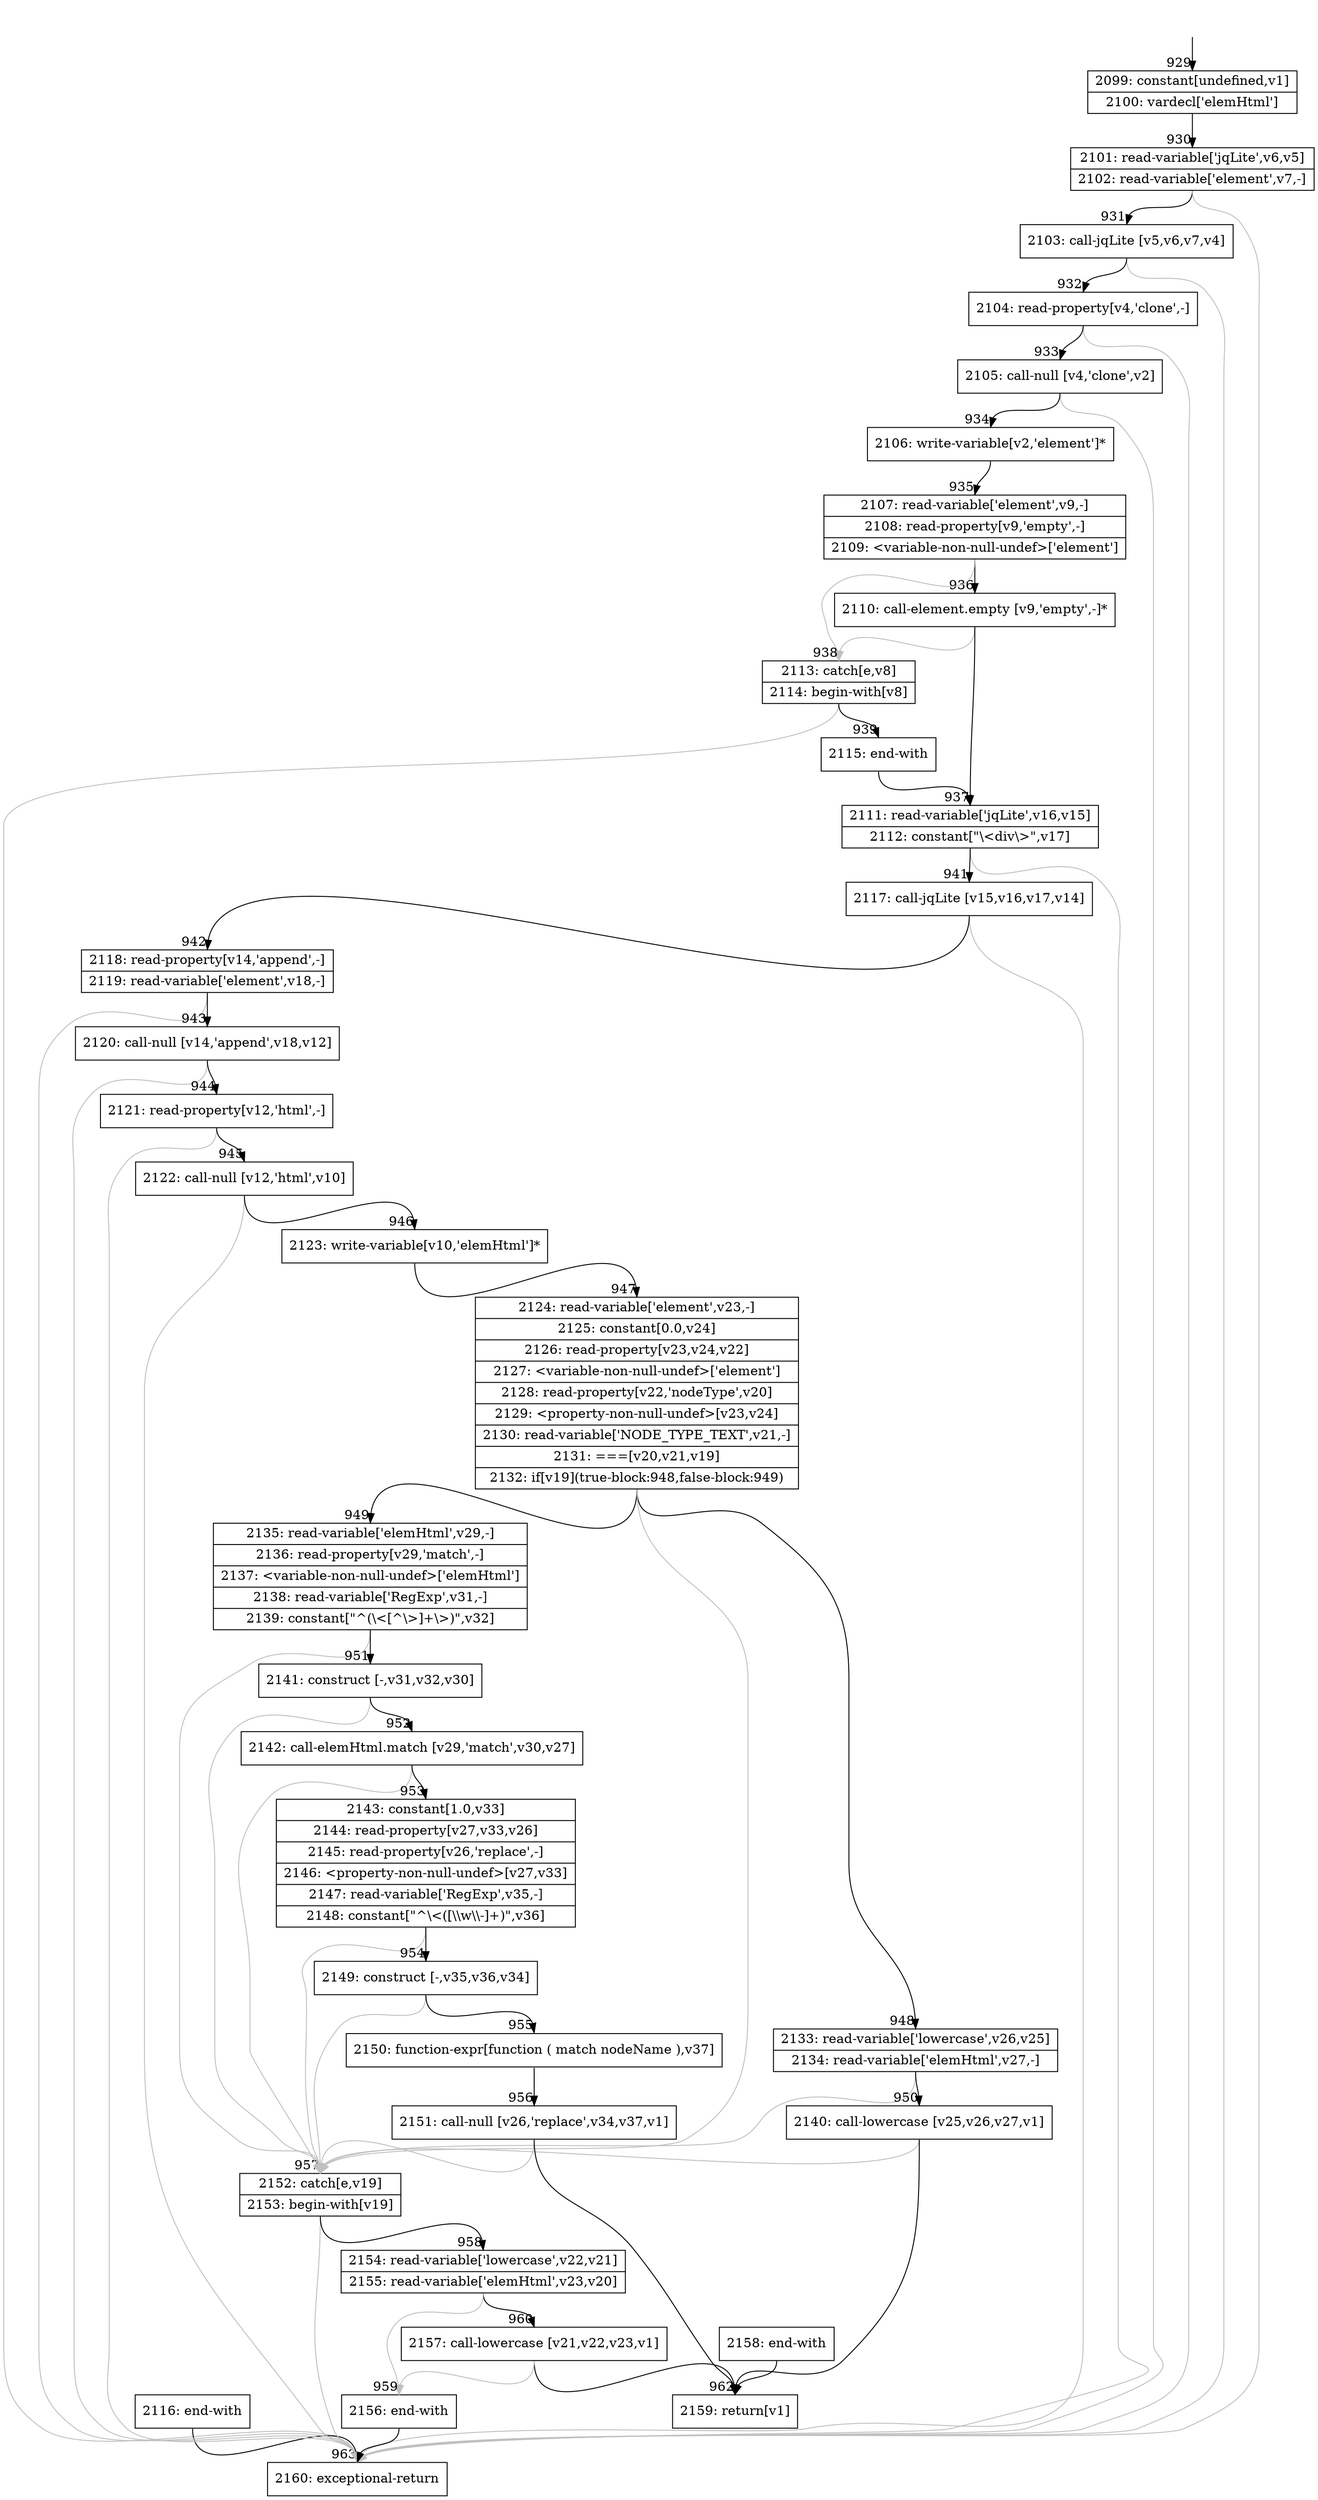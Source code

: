 digraph {
rankdir="TD"
BB_entry69[shape=none,label=""];
BB_entry69 -> BB929 [tailport=s, headport=n, headlabel="    929"]
BB929 [shape=record label="{2099: constant[undefined,v1]|2100: vardecl['elemHtml']}" ] 
BB929 -> BB930 [tailport=s, headport=n, headlabel="      930"]
BB930 [shape=record label="{2101: read-variable['jqLite',v6,v5]|2102: read-variable['element',v7,-]}" ] 
BB930 -> BB931 [tailport=s, headport=n, headlabel="      931"]
BB930 -> BB963 [tailport=s, headport=n, color=gray, headlabel="      963"]
BB931 [shape=record label="{2103: call-jqLite [v5,v6,v7,v4]}" ] 
BB931 -> BB932 [tailport=s, headport=n, headlabel="      932"]
BB931 -> BB963 [tailport=s, headport=n, color=gray]
BB932 [shape=record label="{2104: read-property[v4,'clone',-]}" ] 
BB932 -> BB933 [tailport=s, headport=n, headlabel="      933"]
BB932 -> BB963 [tailport=s, headport=n, color=gray]
BB933 [shape=record label="{2105: call-null [v4,'clone',v2]}" ] 
BB933 -> BB934 [tailport=s, headport=n, headlabel="      934"]
BB933 -> BB963 [tailport=s, headport=n, color=gray]
BB934 [shape=record label="{2106: write-variable[v2,'element']*}" ] 
BB934 -> BB935 [tailport=s, headport=n, headlabel="      935"]
BB935 [shape=record label="{2107: read-variable['element',v9,-]|2108: read-property[v9,'empty',-]|2109: \<variable-non-null-undef\>['element']}" ] 
BB935 -> BB936 [tailport=s, headport=n, headlabel="      936"]
BB935 -> BB938 [tailport=s, headport=n, color=gray, headlabel="      938"]
BB936 [shape=record label="{2110: call-element.empty [v9,'empty',-]*}" ] 
BB936 -> BB937 [tailport=s, headport=n, headlabel="      937"]
BB936 -> BB938 [tailport=s, headport=n, color=gray]
BB937 [shape=record label="{2111: read-variable['jqLite',v16,v15]|2112: constant[\"\\\<div\\\>\",v17]}" ] 
BB937 -> BB941 [tailport=s, headport=n, headlabel="      941"]
BB937 -> BB963 [tailport=s, headport=n, color=gray]
BB938 [shape=record label="{2113: catch[e,v8]|2114: begin-with[v8]}" ] 
BB938 -> BB939 [tailport=s, headport=n, headlabel="      939"]
BB938 -> BB963 [tailport=s, headport=n, color=gray]
BB939 [shape=record label="{2115: end-with}" ] 
BB939 -> BB937 [tailport=s, headport=n]
BB940 [shape=record label="{2116: end-with}" ] 
BB940 -> BB963 [tailport=s, headport=n]
BB941 [shape=record label="{2117: call-jqLite [v15,v16,v17,v14]}" ] 
BB941 -> BB942 [tailport=s, headport=n, headlabel="      942"]
BB941 -> BB963 [tailport=s, headport=n, color=gray]
BB942 [shape=record label="{2118: read-property[v14,'append',-]|2119: read-variable['element',v18,-]}" ] 
BB942 -> BB943 [tailport=s, headport=n, headlabel="      943"]
BB942 -> BB963 [tailport=s, headport=n, color=gray]
BB943 [shape=record label="{2120: call-null [v14,'append',v18,v12]}" ] 
BB943 -> BB944 [tailport=s, headport=n, headlabel="      944"]
BB943 -> BB963 [tailport=s, headport=n, color=gray]
BB944 [shape=record label="{2121: read-property[v12,'html',-]}" ] 
BB944 -> BB945 [tailport=s, headport=n, headlabel="      945"]
BB944 -> BB963 [tailport=s, headport=n, color=gray]
BB945 [shape=record label="{2122: call-null [v12,'html',v10]}" ] 
BB945 -> BB946 [tailport=s, headport=n, headlabel="      946"]
BB945 -> BB963 [tailport=s, headport=n, color=gray]
BB946 [shape=record label="{2123: write-variable[v10,'elemHtml']*}" ] 
BB946 -> BB947 [tailport=s, headport=n, headlabel="      947"]
BB947 [shape=record label="{2124: read-variable['element',v23,-]|2125: constant[0.0,v24]|2126: read-property[v23,v24,v22]|2127: \<variable-non-null-undef\>['element']|2128: read-property[v22,'nodeType',v20]|2129: \<property-non-null-undef\>[v23,v24]|2130: read-variable['NODE_TYPE_TEXT',v21,-]|2131: ===[v20,v21,v19]|2132: if[v19](true-block:948,false-block:949)}" ] 
BB947 -> BB948 [tailport=s, headport=n, headlabel="      948"]
BB947 -> BB949 [tailport=s, headport=n, headlabel="      949"]
BB947 -> BB957 [tailport=s, headport=n, color=gray, headlabel="      957"]
BB948 [shape=record label="{2133: read-variable['lowercase',v26,v25]|2134: read-variable['elemHtml',v27,-]}" ] 
BB948 -> BB950 [tailport=s, headport=n, headlabel="      950"]
BB948 -> BB957 [tailport=s, headport=n, color=gray]
BB949 [shape=record label="{2135: read-variable['elemHtml',v29,-]|2136: read-property[v29,'match',-]|2137: \<variable-non-null-undef\>['elemHtml']|2138: read-variable['RegExp',v31,-]|2139: constant[\"^(\\\<[^\\\>]+\\\>)\",v32]}" ] 
BB949 -> BB951 [tailport=s, headport=n, headlabel="      951"]
BB949 -> BB957 [tailport=s, headport=n, color=gray]
BB950 [shape=record label="{2140: call-lowercase [v25,v26,v27,v1]}" ] 
BB950 -> BB962 [tailport=s, headport=n, headlabel="      962"]
BB950 -> BB957 [tailport=s, headport=n, color=gray]
BB951 [shape=record label="{2141: construct [-,v31,v32,v30]}" ] 
BB951 -> BB952 [tailport=s, headport=n, headlabel="      952"]
BB951 -> BB957 [tailport=s, headport=n, color=gray]
BB952 [shape=record label="{2142: call-elemHtml.match [v29,'match',v30,v27]}" ] 
BB952 -> BB953 [tailport=s, headport=n, headlabel="      953"]
BB952 -> BB957 [tailport=s, headport=n, color=gray]
BB953 [shape=record label="{2143: constant[1.0,v33]|2144: read-property[v27,v33,v26]|2145: read-property[v26,'replace',-]|2146: \<property-non-null-undef\>[v27,v33]|2147: read-variable['RegExp',v35,-]|2148: constant[\"^\\\<([\\\\w\\\\-]+)\",v36]}" ] 
BB953 -> BB954 [tailport=s, headport=n, headlabel="      954"]
BB953 -> BB957 [tailport=s, headport=n, color=gray]
BB954 [shape=record label="{2149: construct [-,v35,v36,v34]}" ] 
BB954 -> BB955 [tailport=s, headport=n, headlabel="      955"]
BB954 -> BB957 [tailport=s, headport=n, color=gray]
BB955 [shape=record label="{2150: function-expr[function ( match nodeName ),v37]}" ] 
BB955 -> BB956 [tailport=s, headport=n, headlabel="      956"]
BB956 [shape=record label="{2151: call-null [v26,'replace',v34,v37,v1]}" ] 
BB956 -> BB962 [tailport=s, headport=n]
BB956 -> BB957 [tailport=s, headport=n, color=gray]
BB957 [shape=record label="{2152: catch[e,v19]|2153: begin-with[v19]}" ] 
BB957 -> BB958 [tailport=s, headport=n, headlabel="      958"]
BB957 -> BB963 [tailport=s, headport=n, color=gray]
BB958 [shape=record label="{2154: read-variable['lowercase',v22,v21]|2155: read-variable['elemHtml',v23,v20]}" ] 
BB958 -> BB960 [tailport=s, headport=n, headlabel="      960"]
BB958 -> BB959 [tailport=s, headport=n, color=gray, headlabel="      959"]
BB959 [shape=record label="{2156: end-with}" ] 
BB959 -> BB963 [tailport=s, headport=n]
BB960 [shape=record label="{2157: call-lowercase [v21,v22,v23,v1]}" ] 
BB960 -> BB962 [tailport=s, headport=n]
BB960 -> BB959 [tailport=s, headport=n, color=gray]
BB961 [shape=record label="{2158: end-with}" ] 
BB961 -> BB962 [tailport=s, headport=n]
BB962 [shape=record label="{2159: return[v1]}" ] 
BB963 [shape=record label="{2160: exceptional-return}" ] 
//#$~ 1273
}
